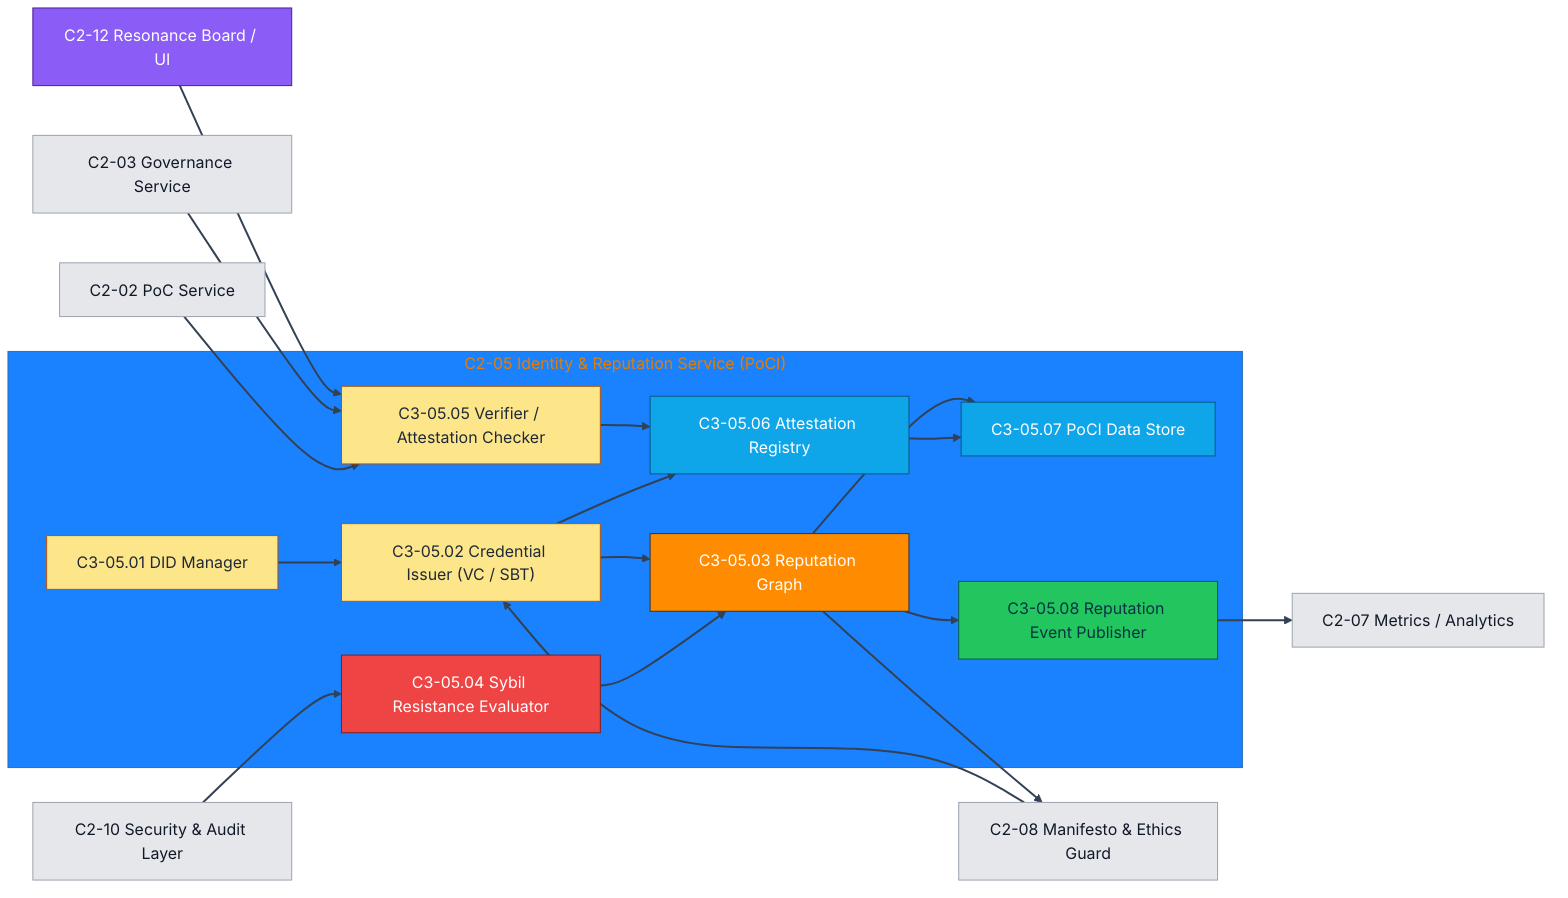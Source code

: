 %%{init: {'theme':'base','themeVariables':{ 'fontFamily':'Inter,Arial', 'primaryColor':'#ff8b00','lineColor':'#334155'}}}%%
flowchart LR
  %% --- Coherosphere CI Theme ---
  classDef container fill:#111827,stroke:#111827,color:#ffffff,font-weight:bold;
  classDef compute fill:#ff8b00,stroke:#333333,color:#ffffff;
  classDef control fill:#fde68a,stroke:#b45309,color:#1f2937;
  classDef worker fill:#fb923c,stroke:#7c2d12,color:#1f2937;
  classDef store fill:#0ea5e9,stroke:#075985,color:#ffffff;
  classDef event fill:#22c55e,stroke:#065f46,color:#083344;
  classDef risk fill:#ef4444,stroke:#7f1d1d,color:#ffffff;
  classDef ext fill:#e5e7eb,stroke:#9ca3af,color:#111827;
  classDef ui fill:#8b5cf6,stroke:#4c1d95,color:#ffffff;
  linkStyle default stroke:#334155,stroke-width:2px;

  %% ===== Container & Components (C2-05 → C3-05.xx) =====
  subgraph ID["C2-05 Identity & Reputation Service (PoCI)"]
    class ID container
    DIDM["C3-05.01 DID Manager"]:::control
    ISS["C3-05.02 Credential Issuer (VC / SBT)"]:::control
    REPG["C3-05.03 Reputation Graph"]:::compute
    SYB["C3-05.04 Sybil Resistance Evaluator"]:::risk
    VER["C3-05.05 Verifier / Attestation Checker"]:::control
    ATTEST["C3-05.06 Attestation Registry"]:::store
    PDB["C3-05.07 PoCI Data Store"]:::store
    PUB["C3-05.08 Reputation Event Publisher"]:::event
  end

  %% ===== Internal flows =====
  DIDM --> ISS --> REPG --> PUB
  SYB --> REPG
  VER --> ATTEST
  ISS --> ATTEST
  REPG --> PDB
  ATTEST --> PDB

  %% ===== External context =====
  UI["C2-12 Resonance Board / UI"]:::ui --> VER
  ETH["C2-08 Manifesto & Ethics Guard"]:::ext --> ISS
  GOV["C2-03 Governance Service"]:::ext --> VER
  POC["C2-02 PoC Service"]:::ext --> VER
  PUB --> MET["C2-07 Metrics / Analytics"]:::ext
  SEC["C2-10 Security & Audit Layer"]:::ext --> SYB
  REPG --> ETH